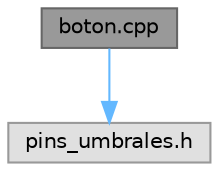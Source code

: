 digraph "boton.cpp"
{
 // LATEX_PDF_SIZE
  bgcolor="transparent";
  edge [fontname=Helvetica,fontsize=10,labelfontname=Helvetica,labelfontsize=10];
  node [fontname=Helvetica,fontsize=10,shape=box,height=0.2,width=0.4];
  Node1 [id="Node000001",label="boton.cpp",height=0.2,width=0.4,color="gray40", fillcolor="grey60", style="filled", fontcolor="black",tooltip="En este archivo se define el comportamiento de los botones al ser o dejar de ser presionados."];
  Node1 -> Node2 [id="edge1_Node000001_Node000002",color="steelblue1",style="solid",tooltip=" "];
  Node2 [id="Node000002",label="pins_umbrales.h",height=0.2,width=0.4,color="grey60", fillcolor="#E0E0E0", style="filled",tooltip=" "];
}
